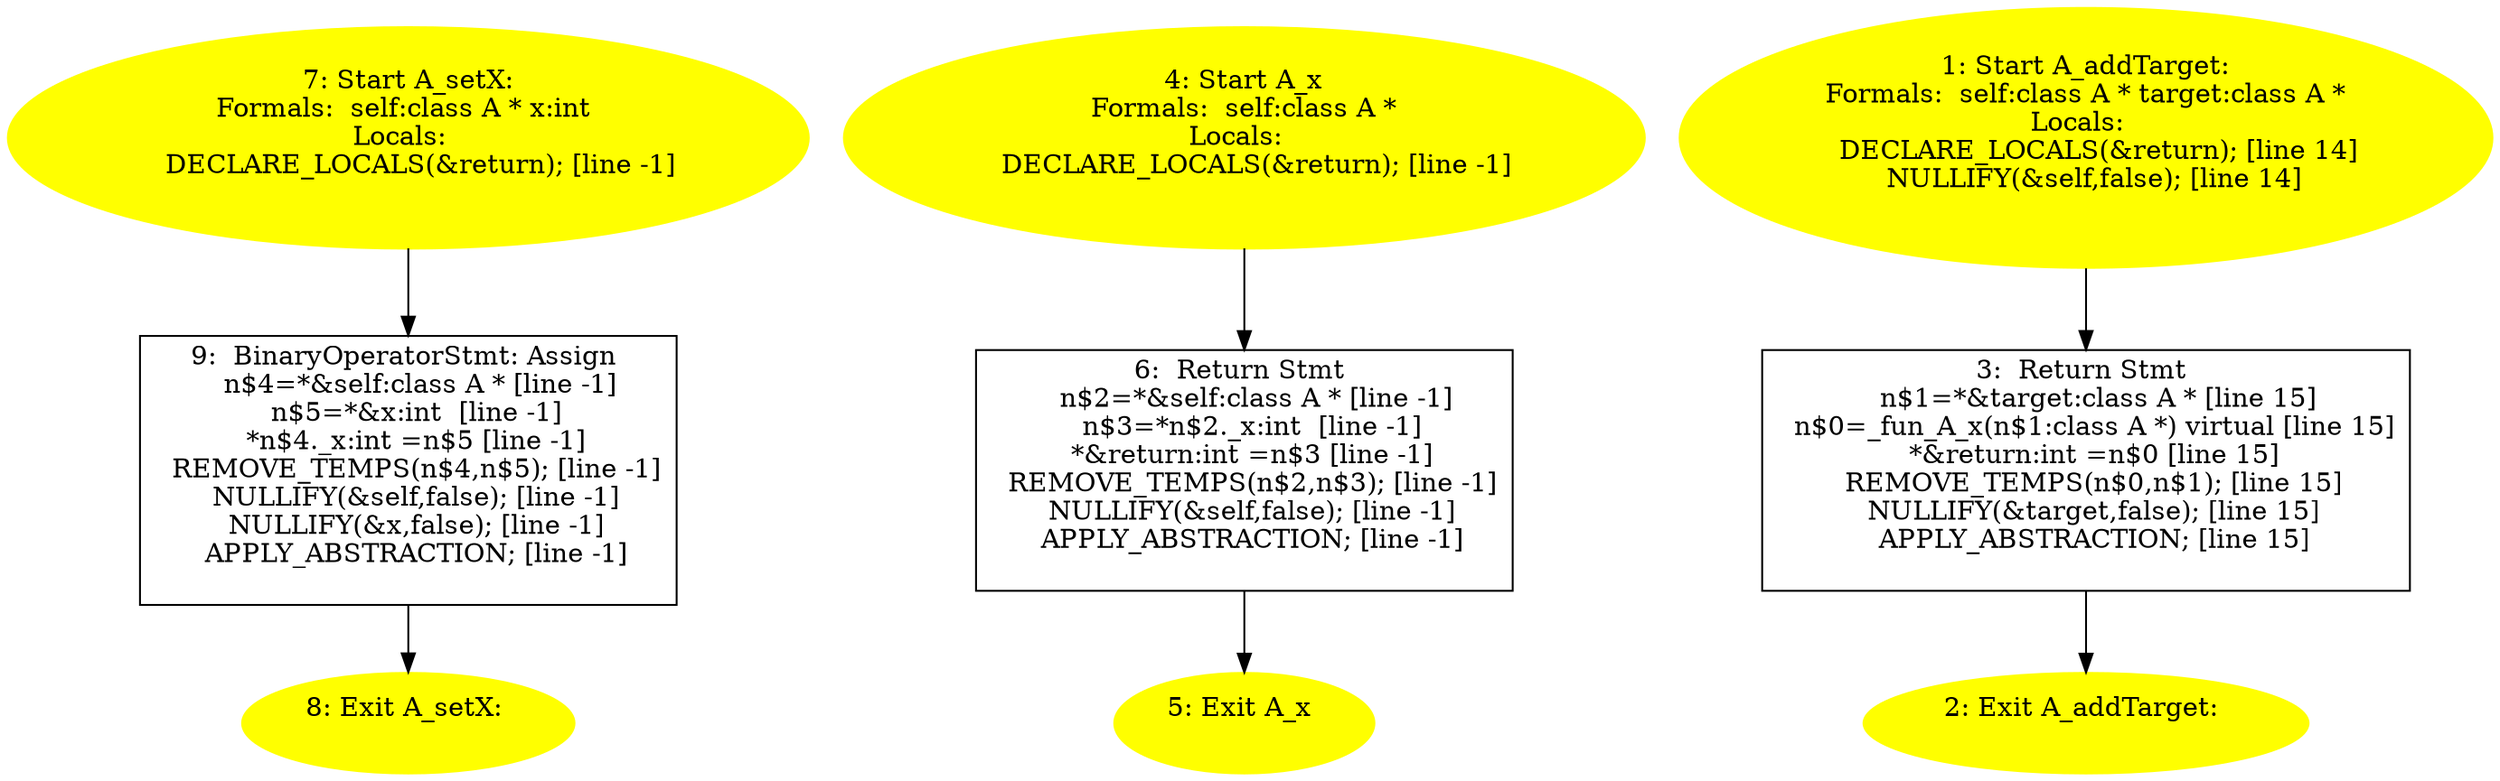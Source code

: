 digraph iCFG {
9 [label="9:  BinaryOperatorStmt: Assign \n   n$4=*&self:class A * [line -1]\n  n$5=*&x:int  [line -1]\n  *n$4._x:int =n$5 [line -1]\n  REMOVE_TEMPS(n$4,n$5); [line -1]\n  NULLIFY(&self,false); [line -1]\n  NULLIFY(&x,false); [line -1]\n  APPLY_ABSTRACTION; [line -1]\n " shape="box"]
	

	 9 -> 8 ;
8 [label="8: Exit A_setX: \n  " color=yellow style=filled]
	

7 [label="7: Start A_setX:\nFormals:  self:class A * x:int \nLocals:  \n   DECLARE_LOCALS(&return); [line -1]\n " color=yellow style=filled]
	

	 7 -> 9 ;
6 [label="6:  Return Stmt \n   n$2=*&self:class A * [line -1]\n  n$3=*n$2._x:int  [line -1]\n  *&return:int =n$3 [line -1]\n  REMOVE_TEMPS(n$2,n$3); [line -1]\n  NULLIFY(&self,false); [line -1]\n  APPLY_ABSTRACTION; [line -1]\n " shape="box"]
	

	 6 -> 5 ;
5 [label="5: Exit A_x \n  " color=yellow style=filled]
	

4 [label="4: Start A_x\nFormals:  self:class A *\nLocals:  \n   DECLARE_LOCALS(&return); [line -1]\n " color=yellow style=filled]
	

	 4 -> 6 ;
3 [label="3:  Return Stmt \n   n$1=*&target:class A * [line 15]\n  n$0=_fun_A_x(n$1:class A *) virtual [line 15]\n  *&return:int =n$0 [line 15]\n  REMOVE_TEMPS(n$0,n$1); [line 15]\n  NULLIFY(&target,false); [line 15]\n  APPLY_ABSTRACTION; [line 15]\n " shape="box"]
	

	 3 -> 2 ;
2 [label="2: Exit A_addTarget: \n  " color=yellow style=filled]
	

1 [label="1: Start A_addTarget:\nFormals:  self:class A * target:class A *\nLocals:  \n   DECLARE_LOCALS(&return); [line 14]\n  NULLIFY(&self,false); [line 14]\n " color=yellow style=filled]
	

	 1 -> 3 ;
}
